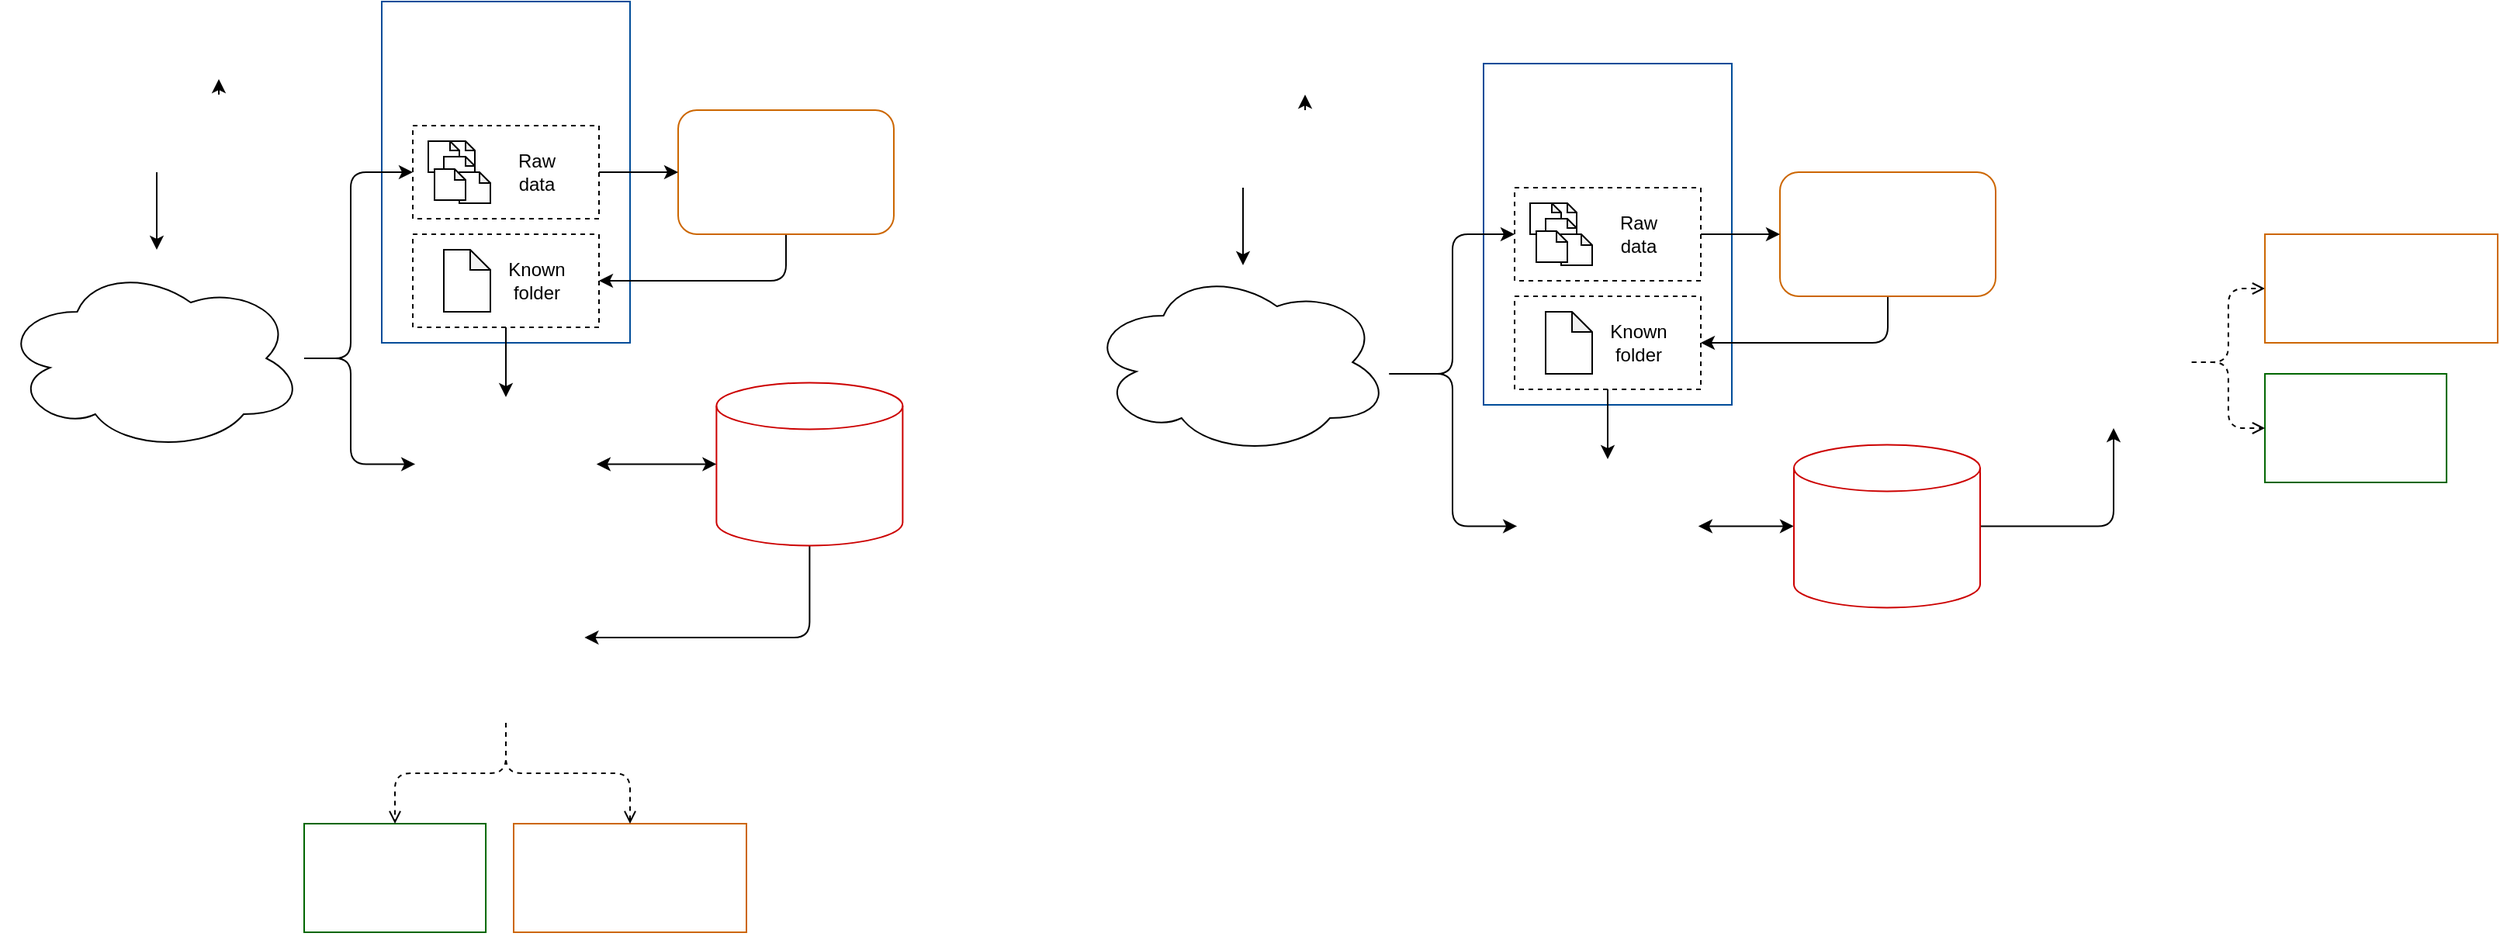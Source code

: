<mxfile version="14.8.1" type="device"><diagram id="zPR2IvL-9yl-A87RdRUC" name="Page-1"><mxGraphModel dx="2272" dy="740" grid="1" gridSize="10" guides="1" tooltips="1" connect="1" arrows="1" fold="1" page="1" pageScale="1" pageWidth="850" pageHeight="1100" math="0" shadow="0"><root><mxCell id="0"/><mxCell id="1" parent="0"/><mxCell id="_0jevbEaSRHHbcdYnSKS-32" value="" style="group" vertex="1" connectable="0" parent="1"><mxGeometry x="-790" y="120" width="607.52" height="600" as="geometry"/></mxCell><mxCell id="RFc5FDlOko7umqWgh6r2-49" value="" style="group" parent="_0jevbEaSRHHbcdYnSKS-32" vertex="1" connectable="0"><mxGeometry x="245" width="160" height="220" as="geometry"/></mxCell><mxCell id="RFc5FDlOko7umqWgh6r2-50" value="" style="rounded=0;whiteSpace=wrap;html=1;spacingLeft=130;strokeColor=#004C99;" parent="RFc5FDlOko7umqWgh6r2-49" vertex="1"><mxGeometry width="160" height="220" as="geometry"/></mxCell><mxCell id="RFc5FDlOko7umqWgh6r2-51" value="" style="group" parent="RFc5FDlOko7umqWgh6r2-49" vertex="1" connectable="0"><mxGeometry x="20" y="150" width="120" height="60" as="geometry"/></mxCell><mxCell id="RFc5FDlOko7umqWgh6r2-52" value="" style="shape=note;whiteSpace=wrap;html=1;backgroundOutline=1;darkOpacity=0.05;size=13;" parent="RFc5FDlOko7umqWgh6r2-51" vertex="1"><mxGeometry x="20" y="10" width="30" height="40" as="geometry"/></mxCell><mxCell id="RFc5FDlOko7umqWgh6r2-53" value="Known&lt;br&gt;folder" style="text;html=1;strokeColor=none;fillColor=none;align=center;verticalAlign=middle;whiteSpace=wrap;rounded=0;" parent="RFc5FDlOko7umqWgh6r2-51" vertex="1"><mxGeometry x="60" y="20" width="40" height="20" as="geometry"/></mxCell><mxCell id="RFc5FDlOko7umqWgh6r2-54" value="" style="rounded=0;whiteSpace=wrap;html=1;dashed=1;strokeColor=#000000;fillColor=none;" parent="RFc5FDlOko7umqWgh6r2-51" vertex="1"><mxGeometry width="120" height="60" as="geometry"/></mxCell><mxCell id="RFc5FDlOko7umqWgh6r2-55" value="" style="group" parent="RFc5FDlOko7umqWgh6r2-49" vertex="1" connectable="0"><mxGeometry x="20" y="80" width="120" height="60" as="geometry"/></mxCell><mxCell id="RFc5FDlOko7umqWgh6r2-56" value="" style="shape=note;whiteSpace=wrap;html=1;backgroundOutline=1;darkOpacity=0.05;size=6;" parent="RFc5FDlOko7umqWgh6r2-55" vertex="1"><mxGeometry x="20" y="10" width="20" height="20" as="geometry"/></mxCell><mxCell id="RFc5FDlOko7umqWgh6r2-57" value="" style="rounded=0;whiteSpace=wrap;html=1;dashed=1;strokeColor=#000000;fillColor=none;" parent="RFc5FDlOko7umqWgh6r2-55" vertex="1"><mxGeometry width="120" height="60" as="geometry"/></mxCell><mxCell id="RFc5FDlOko7umqWgh6r2-58" value="" style="shape=note;whiteSpace=wrap;html=1;backgroundOutline=1;darkOpacity=0.05;size=6;" parent="RFc5FDlOko7umqWgh6r2-55" vertex="1"><mxGeometry x="10" y="10" width="20" height="20" as="geometry"/></mxCell><mxCell id="RFc5FDlOko7umqWgh6r2-59" value="Raw data" style="text;html=1;strokeColor=none;fillColor=none;align=center;verticalAlign=middle;whiteSpace=wrap;rounded=0;" parent="RFc5FDlOko7umqWgh6r2-55" vertex="1"><mxGeometry x="60" y="20" width="40" height="20" as="geometry"/></mxCell><mxCell id="RFc5FDlOko7umqWgh6r2-60" value="" style="shape=note;whiteSpace=wrap;html=1;backgroundOutline=1;darkOpacity=0.05;size=6;" parent="RFc5FDlOko7umqWgh6r2-55" vertex="1"><mxGeometry x="20" y="20" width="20" height="20" as="geometry"/></mxCell><mxCell id="RFc5FDlOko7umqWgh6r2-61" value="" style="shape=note;whiteSpace=wrap;html=1;backgroundOutline=1;darkOpacity=0.05;size=7;" parent="RFc5FDlOko7umqWgh6r2-55" vertex="1"><mxGeometry x="30" y="30" width="20" height="20" as="geometry"/></mxCell><mxCell id="RFc5FDlOko7umqWgh6r2-62" value="" style="shape=note;whiteSpace=wrap;html=1;backgroundOutline=1;darkOpacity=0.05;size=7;" parent="RFc5FDlOko7umqWgh6r2-55" vertex="1"><mxGeometry x="14" y="28" width="20" height="20" as="geometry"/></mxCell><mxCell id="RFc5FDlOko7umqWgh6r2-63" value="" style="shape=image;verticalLabelPosition=bottom;labelBackgroundColor=#ffffff;verticalAlign=top;aspect=fixed;imageAspect=0;image=https://intellipaat.com/mediaFiles/2015/07/hadoop-hdfs.png;" parent="RFc5FDlOko7umqWgh6r2-49" vertex="1"><mxGeometry x="16.42" y="10" width="127.16" height="60" as="geometry"/></mxCell><mxCell id="RFc5FDlOko7umqWgh6r2-66" style="edgeStyle=orthogonalEdgeStyle;rounded=1;orthogonalLoop=1;jettySize=auto;html=1;entryX=0.5;entryY=0;entryDx=0;entryDy=0;startArrow=none;startFill=0;endArrow=classic;endFill=1;" parent="_0jevbEaSRHHbcdYnSKS-32" source="RFc5FDlOko7umqWgh6r2-54" target="RFc5FDlOko7umqWgh6r2-77" edge="1"><mxGeometry x="75" y="50" as="geometry"><Array as="points"/><mxPoint x="315" y="282.5" as="targetPoint"/></mxGeometry></mxCell><mxCell id="RFc5FDlOko7umqWgh6r2-67" style="edgeStyle=orthogonalEdgeStyle;orthogonalLoop=1;jettySize=auto;html=1;rounded=1;" parent="_0jevbEaSRHHbcdYnSKS-32" source="RFc5FDlOko7umqWgh6r2-64" target="RFc5FDlOko7umqWgh6r2-57" edge="1"><mxGeometry x="75" y="50" as="geometry"><Array as="points"><mxPoint x="225" y="230"/><mxPoint x="225" y="110"/></Array></mxGeometry></mxCell><mxCell id="RFc5FDlOko7umqWgh6r2-68" value="" style="shape=image;verticalLabelPosition=bottom;labelBackgroundColor=#ffffff;verticalAlign=top;aspect=fixed;imageAspect=0;image=https://icon-library.com/images/icon-for-dashboard/icon-for-dashboard-1.jpg;" parent="_0jevbEaSRHHbcdYnSKS-32" vertex="1"><mxGeometry x="274.31" y="380" width="101.38" height="85" as="geometry"/></mxCell><mxCell id="RFc5FDlOko7umqWgh6r2-69" style="edgeStyle=orthogonalEdgeStyle;rounded=1;orthogonalLoop=1;jettySize=auto;html=1;startArrow=none;startFill=0;endArrow=classic;endFill=1;" parent="_0jevbEaSRHHbcdYnSKS-32" source="RFc5FDlOko7umqWgh6r2-74" target="RFc5FDlOko7umqWgh6r2-68" edge="1"><mxGeometry x="75" y="50" as="geometry"><Array as="points"><mxPoint x="521" y="410"/></Array></mxGeometry></mxCell><mxCell id="RFc5FDlOko7umqWgh6r2-70" value="" style="shape=image;verticalLabelPosition=bottom;labelBackgroundColor=#ffffff;verticalAlign=top;imageAspect=0;image=http://www.neteye-blog.com/wp-content/uploads/2017/12/Grafana.png;imageBorder=#CC6600;" parent="_0jevbEaSRHHbcdYnSKS-32" vertex="1"><mxGeometry x="330" y="530" width="150" height="70" as="geometry"/></mxCell><mxCell id="RFc5FDlOko7umqWgh6r2-71" value="" style="shape=image;verticalLabelPosition=bottom;labelBackgroundColor=#ffffff;verticalAlign=top;aspect=fixed;imageAspect=0;image=https://cloudo3.com/resource/images/1_q9myzo5Au8OfsaSrCodNmw.png;imageBorder=#006600;" parent="_0jevbEaSRHHbcdYnSKS-32" vertex="1"><mxGeometry x="195" y="530" width="117.04" height="70" as="geometry"/></mxCell><mxCell id="RFc5FDlOko7umqWgh6r2-72" style="rounded=1;orthogonalLoop=1;jettySize=auto;html=1;dashed=1;endArrow=open;endFill=0;entryX=0.5;entryY=0;entryDx=0;entryDy=0;exitX=0.5;exitY=1;exitDx=0;exitDy=0;edgeStyle=orthogonalEdgeStyle;" parent="_0jevbEaSRHHbcdYnSKS-32" source="RFc5FDlOko7umqWgh6r2-68" target="RFc5FDlOko7umqWgh6r2-71" edge="1"><mxGeometry as="geometry"/></mxCell><mxCell id="RFc5FDlOko7umqWgh6r2-73" value="" style="group" parent="_0jevbEaSRHHbcdYnSKS-32" vertex="1" connectable="0"><mxGeometry x="460.69" y="245.71" width="146.83" height="105" as="geometry"/></mxCell><mxCell id="RFc5FDlOko7umqWgh6r2-74" value="" style="shape=cylinder3;whiteSpace=wrap;html=1;boundedLbl=1;backgroundOutline=1;size=15;strokeColor=#CC0000;" parent="RFc5FDlOko7umqWgh6r2-73" vertex="1"><mxGeometry width="120" height="105" as="geometry"/></mxCell><mxCell id="_0jevbEaSRHHbcdYnSKS-5" value="" style="shape=image;verticalLabelPosition=bottom;labelBackgroundColor=#ffffff;verticalAlign=top;aspect=fixed;imageAspect=0;image=https://cdn.holistics.io/landing/databases/timescale.png;" vertex="1" parent="RFc5FDlOko7umqWgh6r2-73"><mxGeometry x="8.9" y="32.72" width="102.21" height="60" as="geometry"/></mxCell><mxCell id="RFc5FDlOko7umqWgh6r2-77" value="" style="shape=image;verticalLabelPosition=bottom;labelBackgroundColor=#ffffff;verticalAlign=top;aspect=fixed;imageAspect=0;image=https://lucianomolinarien.files.wordpress.com/2017/07/spark-streaming.png;" parent="_0jevbEaSRHHbcdYnSKS-32" vertex="1"><mxGeometry x="266.57" y="255" width="116.86" height="86.43" as="geometry"/></mxCell><mxCell id="RFc5FDlOko7umqWgh6r2-78" style="edgeStyle=orthogonalEdgeStyle;rounded=1;orthogonalLoop=1;jettySize=auto;html=1;entryX=0;entryY=0.5;entryDx=0;entryDy=0;entryPerimeter=0;startArrow=classic;startFill=1;endArrow=classic;endFill=1;exitX=1;exitY=0.5;exitDx=0;exitDy=0;" parent="_0jevbEaSRHHbcdYnSKS-32" source="RFc5FDlOko7umqWgh6r2-77" target="RFc5FDlOko7umqWgh6r2-74" edge="1"><mxGeometry x="75" y="50" as="geometry"><mxPoint x="375" y="312.5" as="sourcePoint"/></mxGeometry></mxCell><mxCell id="RFc5FDlOko7umqWgh6r2-79" style="edgeStyle=orthogonalEdgeStyle;rounded=1;orthogonalLoop=1;jettySize=auto;html=1;entryX=1;entryY=0.5;entryDx=0;entryDy=0;startArrow=none;startFill=0;endArrow=classic;endFill=1;exitX=0.5;exitY=1;exitDx=0;exitDy=0;" parent="_0jevbEaSRHHbcdYnSKS-32" source="RFc5FDlOko7umqWgh6r2-81" target="RFc5FDlOko7umqWgh6r2-54" edge="1"><mxGeometry x="75" y="50" as="geometry"><Array as="points"><mxPoint x="506" y="180"/></Array><mxPoint x="491.6" y="140" as="sourcePoint"/></mxGeometry></mxCell><mxCell id="RFc5FDlOko7umqWgh6r2-80" value="" style="group" parent="_0jevbEaSRHHbcdYnSKS-32" vertex="1" connectable="0"><mxGeometry x="436" y="70" width="139" height="80" as="geometry"/></mxCell><mxCell id="RFc5FDlOko7umqWgh6r2-81" value="" style="rounded=1;whiteSpace=wrap;html=1;strokeColor=#CC6600;" parent="RFc5FDlOko7umqWgh6r2-80" vertex="1"><mxGeometry width="139" height="80" as="geometry"/></mxCell><mxCell id="KFlIz_RNdg3xAvyYU0_D-4" value="" style="shape=image;verticalLabelPosition=bottom;labelBackgroundColor=#ffffff;verticalAlign=top;aspect=fixed;imageAspect=0;image=https://miro.medium.com/max/618/1*ON8-2LwG33UulzvHFblmEw.png;" parent="RFc5FDlOko7umqWgh6r2-80" vertex="1"><mxGeometry x="10.53" y="18" width="117.94" height="44" as="geometry"/></mxCell><mxCell id="RFc5FDlOko7umqWgh6r2-83" style="edgeStyle=orthogonalEdgeStyle;rounded=1;orthogonalLoop=1;jettySize=auto;html=1;startArrow=none;startFill=0;endArrow=classic;endFill=1;entryX=0;entryY=0.5;entryDx=0;entryDy=0;" parent="_0jevbEaSRHHbcdYnSKS-32" source="RFc5FDlOko7umqWgh6r2-57" target="RFc5FDlOko7umqWgh6r2-81" edge="1"><mxGeometry x="75" y="50" as="geometry"><mxPoint x="430" y="110" as="targetPoint"/></mxGeometry></mxCell><mxCell id="RFc5FDlOko7umqWgh6r2-84" style="edgeStyle=orthogonalEdgeStyle;rounded=0;orthogonalLoop=1;jettySize=auto;html=1;exitX=0.5;exitY=1;exitDx=0;exitDy=0;" parent="_0jevbEaSRHHbcdYnSKS-32" source="RFc5FDlOko7umqWgh6r2-70" target="RFc5FDlOko7umqWgh6r2-70" edge="1"><mxGeometry x="-427.83" y="610" as="geometry"/></mxCell><mxCell id="RFc5FDlOko7umqWgh6r2-85" style="rounded=1;orthogonalLoop=1;jettySize=auto;html=1;dashed=1;endArrow=open;endFill=0;entryX=0.5;entryY=0;entryDx=0;entryDy=0;edgeStyle=orthogonalEdgeStyle;exitX=0.5;exitY=1;exitDx=0;exitDy=0;" parent="_0jevbEaSRHHbcdYnSKS-32" source="RFc5FDlOko7umqWgh6r2-68" target="RFc5FDlOko7umqWgh6r2-70" edge="1"><mxGeometry as="geometry"><mxPoint x="420" y="470" as="sourcePoint"/><mxPoint x="253.52" y="530" as="targetPoint"/></mxGeometry></mxCell><mxCell id="RFc5FDlOko7umqWgh6r2-99" value="" style="group" parent="_0jevbEaSRHHbcdYnSKS-32" vertex="1" connectable="0"><mxGeometry x="40" y="20" width="120" height="90" as="geometry"/></mxCell><mxCell id="RFc5FDlOko7umqWgh6r2-89" value="" style="shape=image;verticalLabelPosition=bottom;labelBackgroundColor=#ffffff;verticalAlign=top;aspect=fixed;imageAspect=0;image=https://image.flaticon.com/icons/png/512/1758/1758399.png;imageBackground=#ffffff;" parent="RFc5FDlOko7umqWgh6r2-99" vertex="1"><mxGeometry width="40" height="40" as="geometry"/></mxCell><mxCell id="RFc5FDlOko7umqWgh6r2-93" value="" style="shape=image;verticalLabelPosition=bottom;labelBackgroundColor=#ffffff;verticalAlign=top;aspect=fixed;imageAspect=0;image=https://image.flaticon.com/icons/png/512/1758/1758399.png;imageBackground=#ffffff;" parent="RFc5FDlOko7umqWgh6r2-99" vertex="1"><mxGeometry x="40" width="40" height="40" as="geometry"/></mxCell><mxCell id="RFc5FDlOko7umqWgh6r2-95" value="" style="shape=image;verticalLabelPosition=bottom;labelBackgroundColor=#ffffff;verticalAlign=top;aspect=fixed;imageAspect=0;image=https://image.flaticon.com/icons/png/512/1758/1758399.png;imageBackground=#ffffff;" parent="RFc5FDlOko7umqWgh6r2-99" vertex="1"><mxGeometry x="80" width="40" height="40" as="geometry"/></mxCell><mxCell id="RFc5FDlOko7umqWgh6r2-96" value="" style="shape=image;verticalLabelPosition=bottom;labelBackgroundColor=#ffffff;verticalAlign=top;aspect=fixed;imageAspect=0;image=https://image.flaticon.com/icons/png/512/1758/1758399.png;imageBackground=#ffffff;" parent="RFc5FDlOko7umqWgh6r2-99" vertex="1"><mxGeometry y="50" width="40" height="40" as="geometry"/></mxCell><mxCell id="RFc5FDlOko7umqWgh6r2-97" value="" style="shape=image;verticalLabelPosition=bottom;labelBackgroundColor=#ffffff;verticalAlign=top;aspect=fixed;imageAspect=0;image=https://image.flaticon.com/icons/png/512/1758/1758399.png;imageBackground=#ffffff;" parent="RFc5FDlOko7umqWgh6r2-99" vertex="1"><mxGeometry x="40" y="50" width="40" height="40" as="geometry"/></mxCell><mxCell id="RFc5FDlOko7umqWgh6r2-98" value="" style="shape=image;verticalLabelPosition=bottom;labelBackgroundColor=#ffffff;verticalAlign=top;aspect=fixed;imageAspect=0;image=https://image.flaticon.com/icons/png/512/1758/1758399.png;imageBackground=#ffffff;" parent="RFc5FDlOko7umqWgh6r2-99" vertex="1"><mxGeometry x="80" y="50" width="40" height="40" as="geometry"/></mxCell><mxCell id="RFc5FDlOko7umqWgh6r2-101" style="edgeStyle=orthogonalEdgeStyle;rounded=0;orthogonalLoop=1;jettySize=auto;html=1;exitX=0.5;exitY=1;exitDx=0;exitDy=0;entryX=0.5;entryY=0.75;entryDx=0;entryDy=0;entryPerimeter=0;dashed=1;fontSize=15;" parent="RFc5FDlOko7umqWgh6r2-99" source="RFc5FDlOko7umqWgh6r2-95" target="RFc5FDlOko7umqWgh6r2-95" edge="1"><mxGeometry relative="1" as="geometry"/></mxCell><mxCell id="RFc5FDlOko7umqWgh6r2-100" value="" style="group" parent="_0jevbEaSRHHbcdYnSKS-32" vertex="1" connectable="0"><mxGeometry y="170" width="195" height="120" as="geometry"/></mxCell><mxCell id="RFc5FDlOko7umqWgh6r2-64" value="" style="ellipse;shape=cloud;whiteSpace=wrap;html=1;" parent="RFc5FDlOko7umqWgh6r2-100" vertex="1"><mxGeometry width="195" height="120" as="geometry"/></mxCell><mxCell id="RFc5FDlOko7umqWgh6r2-76" value="" style="shape=image;verticalLabelPosition=bottom;labelBackgroundColor=#ffffff;verticalAlign=top;aspect=fixed;imageAspect=0;image=https://hogetech.info/wp-content/uploads/2020/11/apache-kafka.jpg;" parent="RFc5FDlOko7umqWgh6r2-100" vertex="1"><mxGeometry x="60" y="30" width="96.59" height="60" as="geometry"/></mxCell><mxCell id="RFc5FDlOko7umqWgh6r2-65" style="edgeStyle=orthogonalEdgeStyle;orthogonalLoop=1;jettySize=auto;html=1;entryX=0;entryY=0.5;entryDx=0;entryDy=0;rounded=1;" parent="_0jevbEaSRHHbcdYnSKS-32" source="RFc5FDlOko7umqWgh6r2-64" target="RFc5FDlOko7umqWgh6r2-77" edge="1"><mxGeometry x="75" y="50" as="geometry"><Array as="points"><mxPoint x="225" y="230"/><mxPoint x="225" y="298"/></Array><mxPoint x="255" y="312.5" as="targetPoint"/></mxGeometry></mxCell><mxCell id="RFc5FDlOko7umqWgh6r2-102" style="edgeStyle=orthogonalEdgeStyle;rounded=0;orthogonalLoop=1;jettySize=auto;html=1;fontSize=15;" parent="_0jevbEaSRHHbcdYnSKS-32" source="RFc5FDlOko7umqWgh6r2-97" edge="1"><mxGeometry as="geometry"><mxPoint x="100" y="160" as="targetPoint"/></mxGeometry></mxCell><mxCell id="_0jevbEaSRHHbcdYnSKS-33" value="" style="group" vertex="1" connectable="0" parent="1"><mxGeometry x="-90" y="150" width="908.52" height="360.71" as="geometry"/></mxCell><mxCell id="mef56v7t40sgDCGgtsbi-16" value="" style="group" parent="_0jevbEaSRHHbcdYnSKS-33" vertex="1" connectable="0"><mxGeometry x="255" y="10" width="160" height="220" as="geometry"/></mxCell><mxCell id="J2bBp4Mh6nhgFKbhzKyv-13" value="" style="rounded=0;whiteSpace=wrap;html=1;spacingLeft=130;strokeColor=#004C99;" parent="mef56v7t40sgDCGgtsbi-16" vertex="1"><mxGeometry width="160" height="220" as="geometry"/></mxCell><mxCell id="J2bBp4Mh6nhgFKbhzKyv-30" value="" style="group" parent="mef56v7t40sgDCGgtsbi-16" vertex="1" connectable="0"><mxGeometry x="20" y="150" width="120" height="60" as="geometry"/></mxCell><mxCell id="J2bBp4Mh6nhgFKbhzKyv-24" value="" style="shape=note;whiteSpace=wrap;html=1;backgroundOutline=1;darkOpacity=0.05;size=13;" parent="J2bBp4Mh6nhgFKbhzKyv-30" vertex="1"><mxGeometry x="20" y="10" width="30" height="40" as="geometry"/></mxCell><mxCell id="J2bBp4Mh6nhgFKbhzKyv-25" value="Known&lt;br&gt;folder" style="text;html=1;strokeColor=none;fillColor=none;align=center;verticalAlign=middle;whiteSpace=wrap;rounded=0;" parent="J2bBp4Mh6nhgFKbhzKyv-30" vertex="1"><mxGeometry x="60" y="20" width="40" height="20" as="geometry"/></mxCell><mxCell id="J2bBp4Mh6nhgFKbhzKyv-29" value="" style="rounded=0;whiteSpace=wrap;html=1;dashed=1;strokeColor=#000000;fillColor=none;" parent="J2bBp4Mh6nhgFKbhzKyv-30" vertex="1"><mxGeometry width="120" height="60" as="geometry"/></mxCell><mxCell id="J2bBp4Mh6nhgFKbhzKyv-108" value="" style="group" parent="mef56v7t40sgDCGgtsbi-16" vertex="1" connectable="0"><mxGeometry x="20" y="80" width="120" height="60" as="geometry"/></mxCell><mxCell id="J2bBp4Mh6nhgFKbhzKyv-107" value="" style="shape=note;whiteSpace=wrap;html=1;backgroundOutline=1;darkOpacity=0.05;size=6;" parent="J2bBp4Mh6nhgFKbhzKyv-108" vertex="1"><mxGeometry x="20" y="10" width="20" height="20" as="geometry"/></mxCell><mxCell id="J2bBp4Mh6nhgFKbhzKyv-103" value="" style="rounded=0;whiteSpace=wrap;html=1;dashed=1;strokeColor=#000000;fillColor=none;" parent="J2bBp4Mh6nhgFKbhzKyv-108" vertex="1"><mxGeometry width="120" height="60" as="geometry"/></mxCell><mxCell id="J2bBp4Mh6nhgFKbhzKyv-101" value="" style="shape=note;whiteSpace=wrap;html=1;backgroundOutline=1;darkOpacity=0.05;size=6;" parent="J2bBp4Mh6nhgFKbhzKyv-108" vertex="1"><mxGeometry x="10" y="10" width="20" height="20" as="geometry"/></mxCell><mxCell id="J2bBp4Mh6nhgFKbhzKyv-102" value="Raw data" style="text;html=1;strokeColor=none;fillColor=none;align=center;verticalAlign=middle;whiteSpace=wrap;rounded=0;" parent="J2bBp4Mh6nhgFKbhzKyv-108" vertex="1"><mxGeometry x="60" y="20" width="40" height="20" as="geometry"/></mxCell><mxCell id="J2bBp4Mh6nhgFKbhzKyv-104" value="" style="shape=note;whiteSpace=wrap;html=1;backgroundOutline=1;darkOpacity=0.05;size=6;" parent="J2bBp4Mh6nhgFKbhzKyv-108" vertex="1"><mxGeometry x="20" y="20" width="20" height="20" as="geometry"/></mxCell><mxCell id="J2bBp4Mh6nhgFKbhzKyv-105" value="" style="shape=note;whiteSpace=wrap;html=1;backgroundOutline=1;darkOpacity=0.05;size=7;" parent="J2bBp4Mh6nhgFKbhzKyv-108" vertex="1"><mxGeometry x="30" y="30" width="20" height="20" as="geometry"/></mxCell><mxCell id="J2bBp4Mh6nhgFKbhzKyv-106" value="" style="shape=note;whiteSpace=wrap;html=1;backgroundOutline=1;darkOpacity=0.05;size=7;" parent="J2bBp4Mh6nhgFKbhzKyv-108" vertex="1"><mxGeometry x="14" y="28" width="20" height="20" as="geometry"/></mxCell><mxCell id="mef56v7t40sgDCGgtsbi-15" value="" style="shape=image;verticalLabelPosition=bottom;labelBackgroundColor=#ffffff;verticalAlign=top;aspect=fixed;imageAspect=0;image=https://intellipaat.com/mediaFiles/2015/07/hadoop-hdfs.png;" parent="mef56v7t40sgDCGgtsbi-16" vertex="1"><mxGeometry x="16.42" y="10" width="127.16" height="60" as="geometry"/></mxCell><mxCell id="J2bBp4Mh6nhgFKbhzKyv-20" style="edgeStyle=orthogonalEdgeStyle;rounded=1;orthogonalLoop=1;jettySize=auto;html=1;entryX=0.5;entryY=0;entryDx=0;entryDy=0;startArrow=none;startFill=0;endArrow=classic;endFill=1;" parent="_0jevbEaSRHHbcdYnSKS-33" source="J2bBp4Mh6nhgFKbhzKyv-29" target="mef56v7t40sgDCGgtsbi-11" edge="1"><mxGeometry x="85" y="60" as="geometry"><Array as="points"/><mxPoint x="325" y="292.5" as="targetPoint"/></mxGeometry></mxCell><mxCell id="J2bBp4Mh6nhgFKbhzKyv-14" style="edgeStyle=orthogonalEdgeStyle;orthogonalLoop=1;jettySize=auto;html=1;rounded=1;" parent="_0jevbEaSRHHbcdYnSKS-33" source="J2bBp4Mh6nhgFKbhzKyv-11" target="J2bBp4Mh6nhgFKbhzKyv-103" edge="1"><mxGeometry x="85" y="60" as="geometry"><Array as="points"><mxPoint x="235" y="210"/><mxPoint x="235" y="120"/></Array></mxGeometry></mxCell><mxCell id="J2bBp4Mh6nhgFKbhzKyv-124" value="" style="shape=image;verticalLabelPosition=bottom;labelBackgroundColor=#ffffff;verticalAlign=top;aspect=fixed;imageAspect=0;image=https://icon-library.com/images/icon-for-dashboard/icon-for-dashboard-1.jpg;" parent="_0jevbEaSRHHbcdYnSKS-33" vertex="1"><mxGeometry x="610" y="160" width="101.38" height="85" as="geometry"/></mxCell><mxCell id="J2bBp4Mh6nhgFKbhzKyv-127" style="edgeStyle=orthogonalEdgeStyle;rounded=1;orthogonalLoop=1;jettySize=auto;html=1;startArrow=none;startFill=0;endArrow=classic;endFill=1;exitX=1;exitY=0.5;exitDx=0;exitDy=0;exitPerimeter=0;" parent="_0jevbEaSRHHbcdYnSKS-33" source="_0jevbEaSRHHbcdYnSKS-7" target="J2bBp4Mh6nhgFKbhzKyv-124" edge="1"><mxGeometry x="85" y="60" as="geometry"><Array as="points"><mxPoint x="661" y="308"/></Array><mxPoint x="620" y="300" as="sourcePoint"/></mxGeometry></mxCell><mxCell id="mef56v7t40sgDCGgtsbi-3" style="rounded=1;orthogonalLoop=1;jettySize=auto;html=1;dashed=1;endArrow=open;endFill=0;entryX=0;entryY=0.5;entryDx=0;entryDy=0;exitX=1;exitY=0.5;exitDx=0;exitDy=0;edgeStyle=orthogonalEdgeStyle;" parent="_0jevbEaSRHHbcdYnSKS-33" source="J2bBp4Mh6nhgFKbhzKyv-124" target="_0jevbEaSRHHbcdYnSKS-10" edge="1"><mxGeometry x="10" y="10" as="geometry"><mxPoint x="758.52" y="145" as="targetPoint"/></mxGeometry></mxCell><mxCell id="mef56v7t40sgDCGgtsbi-4" value="" style="shape=image;verticalLabelPosition=bottom;labelBackgroundColor=#ffffff;verticalAlign=top;aspect=fixed;imageAspect=0;image=https://cloudo3.com/resource/images/1_q9myzo5Au8OfsaSrCodNmw.png;imageBorder=#006600;" parent="_0jevbEaSRHHbcdYnSKS-33" vertex="1"><mxGeometry x="758.52" y="210" width="117.04" height="70" as="geometry"/></mxCell><mxCell id="mef56v7t40sgDCGgtsbi-5" style="rounded=1;orthogonalLoop=1;jettySize=auto;html=1;dashed=1;endArrow=open;endFill=0;entryX=0;entryY=0.5;entryDx=0;entryDy=0;exitX=1;exitY=0.5;exitDx=0;exitDy=0;edgeStyle=orthogonalEdgeStyle;" parent="_0jevbEaSRHHbcdYnSKS-33" source="J2bBp4Mh6nhgFKbhzKyv-124" target="mef56v7t40sgDCGgtsbi-4" edge="1"><mxGeometry x="10" y="10" as="geometry"/></mxCell><mxCell id="mef56v7t40sgDCGgtsbi-11" value="" style="shape=image;verticalLabelPosition=bottom;labelBackgroundColor=#ffffff;verticalAlign=top;aspect=fixed;imageAspect=0;image=https://lucianomolinarien.files.wordpress.com/2017/07/spark-streaming.png;" parent="_0jevbEaSRHHbcdYnSKS-33" vertex="1"><mxGeometry x="276.57" y="265" width="116.86" height="86.43" as="geometry"/></mxCell><mxCell id="J2bBp4Mh6nhgFKbhzKyv-23" style="edgeStyle=orthogonalEdgeStyle;rounded=1;orthogonalLoop=1;jettySize=auto;html=1;entryX=0;entryY=0.5;entryDx=0;entryDy=0;entryPerimeter=0;startArrow=classic;startFill=1;endArrow=classic;endFill=1;exitX=1;exitY=0.5;exitDx=0;exitDy=0;" parent="_0jevbEaSRHHbcdYnSKS-33" source="mef56v7t40sgDCGgtsbi-11" target="_0jevbEaSRHHbcdYnSKS-7" edge="1"><mxGeometry x="85" y="60" as="geometry"><mxPoint x="385" y="322.5" as="sourcePoint"/><mxPoint x="455.5" y="307.5" as="targetPoint"/></mxGeometry></mxCell><mxCell id="J2bBp4Mh6nhgFKbhzKyv-112" style="edgeStyle=orthogonalEdgeStyle;rounded=1;orthogonalLoop=1;jettySize=auto;html=1;entryX=1;entryY=0.5;entryDx=0;entryDy=0;startArrow=none;startFill=0;endArrow=classic;endFill=1;exitX=0.5;exitY=1;exitDx=0;exitDy=0;" parent="_0jevbEaSRHHbcdYnSKS-33" source="mef56v7t40sgDCGgtsbi-13" target="J2bBp4Mh6nhgFKbhzKyv-29" edge="1"><mxGeometry x="85" y="60" as="geometry"><Array as="points"><mxPoint x="516" y="190"/></Array><mxPoint x="501.6" y="150" as="sourcePoint"/></mxGeometry></mxCell><mxCell id="mef56v7t40sgDCGgtsbi-14" value="" style="group" parent="_0jevbEaSRHHbcdYnSKS-33" vertex="1" connectable="0"><mxGeometry x="446" y="80" width="139" height="80" as="geometry"/></mxCell><mxCell id="mef56v7t40sgDCGgtsbi-13" value="" style="rounded=1;whiteSpace=wrap;html=1;strokeColor=#CC6600;" parent="mef56v7t40sgDCGgtsbi-14" vertex="1"><mxGeometry width="139" height="80" as="geometry"/></mxCell><mxCell id="KFlIz_RNdg3xAvyYU0_D-6" value="" style="shape=image;verticalLabelPosition=bottom;labelBackgroundColor=#ffffff;verticalAlign=top;aspect=fixed;imageAspect=0;image=https://miro.medium.com/max/618/1*ON8-2LwG33UulzvHFblmEw.png;" parent="mef56v7t40sgDCGgtsbi-14" vertex="1"><mxGeometry x="10.0" y="18" width="117.94" height="44" as="geometry"/></mxCell><mxCell id="J2bBp4Mh6nhgFKbhzKyv-111" style="edgeStyle=orthogonalEdgeStyle;rounded=1;orthogonalLoop=1;jettySize=auto;html=1;startArrow=none;startFill=0;endArrow=classic;endFill=1;entryX=0;entryY=0.5;entryDx=0;entryDy=0;" parent="_0jevbEaSRHHbcdYnSKS-33" source="J2bBp4Mh6nhgFKbhzKyv-103" target="mef56v7t40sgDCGgtsbi-13" edge="1"><mxGeometry x="85" y="60" as="geometry"><mxPoint x="440" y="120" as="targetPoint"/></mxGeometry></mxCell><mxCell id="RFc5FDlOko7umqWgh6r2-1" style="edgeStyle=orthogonalEdgeStyle;rounded=0;orthogonalLoop=1;jettySize=auto;html=1;exitX=0.5;exitY=1;exitDx=0;exitDy=0;" parent="_0jevbEaSRHHbcdYnSKS-33" edge="1"><mxGeometry x="10" y="10" as="geometry"><mxPoint x="828.52" y="180" as="sourcePoint"/><mxPoint x="828.52" y="180" as="targetPoint"/></mxGeometry></mxCell><mxCell id="_0jevbEaSRHHbcdYnSKS-9" value="" style="group" vertex="1" connectable="0" parent="_0jevbEaSRHHbcdYnSKS-33"><mxGeometry x="455.0" y="255.71" width="120" height="105" as="geometry"/></mxCell><mxCell id="_0jevbEaSRHHbcdYnSKS-7" value="" style="shape=cylinder3;whiteSpace=wrap;html=1;boundedLbl=1;backgroundOutline=1;size=15;strokeColor=#CC0000;" vertex="1" parent="_0jevbEaSRHHbcdYnSKS-9"><mxGeometry width="120" height="105" as="geometry"/></mxCell><mxCell id="_0jevbEaSRHHbcdYnSKS-8" value="" style="shape=image;verticalLabelPosition=bottom;labelBackgroundColor=#ffffff;verticalAlign=top;aspect=fixed;imageAspect=0;image=https://cdn.holistics.io/landing/databases/timescale.png;" vertex="1" parent="_0jevbEaSRHHbcdYnSKS-9"><mxGeometry x="8.9" y="32.72" width="102.21" height="60" as="geometry"/></mxCell><mxCell id="_0jevbEaSRHHbcdYnSKS-10" value="" style="shape=image;verticalLabelPosition=bottom;labelBackgroundColor=#ffffff;verticalAlign=top;imageAspect=0;image=http://www.neteye-blog.com/wp-content/uploads/2017/12/Grafana.png;imageBorder=#CC6600;" vertex="1" parent="_0jevbEaSRHHbcdYnSKS-33"><mxGeometry x="758.52" y="120" width="150" height="70" as="geometry"/></mxCell><mxCell id="_0jevbEaSRHHbcdYnSKS-22" value="" style="group" vertex="1" connectable="0" parent="_0jevbEaSRHHbcdYnSKS-33"><mxGeometry x="40" width="120" height="90" as="geometry"/></mxCell><mxCell id="_0jevbEaSRHHbcdYnSKS-23" value="" style="shape=image;verticalLabelPosition=bottom;labelBackgroundColor=#ffffff;verticalAlign=top;aspect=fixed;imageAspect=0;image=https://image.flaticon.com/icons/png/512/1758/1758399.png;imageBackground=#ffffff;" vertex="1" parent="_0jevbEaSRHHbcdYnSKS-22"><mxGeometry width="40" height="40" as="geometry"/></mxCell><mxCell id="_0jevbEaSRHHbcdYnSKS-24" value="" style="shape=image;verticalLabelPosition=bottom;labelBackgroundColor=#ffffff;verticalAlign=top;aspect=fixed;imageAspect=0;image=https://image.flaticon.com/icons/png/512/1758/1758399.png;imageBackground=#ffffff;" vertex="1" parent="_0jevbEaSRHHbcdYnSKS-22"><mxGeometry x="40" width="40" height="40" as="geometry"/></mxCell><mxCell id="_0jevbEaSRHHbcdYnSKS-25" value="" style="shape=image;verticalLabelPosition=bottom;labelBackgroundColor=#ffffff;verticalAlign=top;aspect=fixed;imageAspect=0;image=https://image.flaticon.com/icons/png/512/1758/1758399.png;imageBackground=#ffffff;" vertex="1" parent="_0jevbEaSRHHbcdYnSKS-22"><mxGeometry x="80" width="40" height="40" as="geometry"/></mxCell><mxCell id="_0jevbEaSRHHbcdYnSKS-26" value="" style="shape=image;verticalLabelPosition=bottom;labelBackgroundColor=#ffffff;verticalAlign=top;aspect=fixed;imageAspect=0;image=https://image.flaticon.com/icons/png/512/1758/1758399.png;imageBackground=#ffffff;" vertex="1" parent="_0jevbEaSRHHbcdYnSKS-22"><mxGeometry y="50" width="40" height="40" as="geometry"/></mxCell><mxCell id="_0jevbEaSRHHbcdYnSKS-27" value="" style="shape=image;verticalLabelPosition=bottom;labelBackgroundColor=#ffffff;verticalAlign=top;aspect=fixed;imageAspect=0;image=https://image.flaticon.com/icons/png/512/1758/1758399.png;imageBackground=#ffffff;" vertex="1" parent="_0jevbEaSRHHbcdYnSKS-22"><mxGeometry x="40" y="50" width="40" height="40" as="geometry"/></mxCell><mxCell id="_0jevbEaSRHHbcdYnSKS-28" value="" style="shape=image;verticalLabelPosition=bottom;labelBackgroundColor=#ffffff;verticalAlign=top;aspect=fixed;imageAspect=0;image=https://image.flaticon.com/icons/png/512/1758/1758399.png;imageBackground=#ffffff;" vertex="1" parent="_0jevbEaSRHHbcdYnSKS-22"><mxGeometry x="80" y="50" width="40" height="40" as="geometry"/></mxCell><mxCell id="_0jevbEaSRHHbcdYnSKS-29" style="edgeStyle=orthogonalEdgeStyle;rounded=0;orthogonalLoop=1;jettySize=auto;html=1;exitX=0.5;exitY=1;exitDx=0;exitDy=0;entryX=0.5;entryY=0.75;entryDx=0;entryDy=0;entryPerimeter=0;dashed=1;fontSize=15;" edge="1" parent="_0jevbEaSRHHbcdYnSKS-22" source="_0jevbEaSRHHbcdYnSKS-25" target="_0jevbEaSRHHbcdYnSKS-25"><mxGeometry relative="1" as="geometry"/></mxCell><mxCell id="_0jevbEaSRHHbcdYnSKS-30" style="edgeStyle=orthogonalEdgeStyle;rounded=0;orthogonalLoop=1;jettySize=auto;html=1;fontSize=15;" edge="1" source="_0jevbEaSRHHbcdYnSKS-27" parent="_0jevbEaSRHHbcdYnSKS-33"><mxGeometry y="-20" as="geometry"><mxPoint x="100" y="140" as="targetPoint"/></mxGeometry></mxCell><mxCell id="_0jevbEaSRHHbcdYnSKS-31" value="" style="group" vertex="1" connectable="0" parent="_0jevbEaSRHHbcdYnSKS-33"><mxGeometry y="142.5" width="195" height="120" as="geometry"/></mxCell><mxCell id="J2bBp4Mh6nhgFKbhzKyv-11" value="" style="ellipse;shape=cloud;whiteSpace=wrap;html=1;" parent="_0jevbEaSRHHbcdYnSKS-31" vertex="1"><mxGeometry width="195" height="120" as="geometry"/></mxCell><mxCell id="mef56v7t40sgDCGgtsbi-10" value="" style="shape=image;verticalLabelPosition=bottom;labelBackgroundColor=#ffffff;verticalAlign=top;aspect=fixed;imageAspect=0;image=https://hogetech.info/wp-content/uploads/2020/11/apache-kafka.jpg;" parent="_0jevbEaSRHHbcdYnSKS-31" vertex="1"><mxGeometry x="60" y="30" width="96.59" height="60" as="geometry"/></mxCell><mxCell id="J2bBp4Mh6nhgFKbhzKyv-19" style="edgeStyle=orthogonalEdgeStyle;orthogonalLoop=1;jettySize=auto;html=1;entryX=0;entryY=0.5;entryDx=0;entryDy=0;rounded=1;" parent="_0jevbEaSRHHbcdYnSKS-33" source="J2bBp4Mh6nhgFKbhzKyv-11" target="mef56v7t40sgDCGgtsbi-11" edge="1"><mxGeometry x="85" y="60" as="geometry"><Array as="points"><mxPoint x="235" y="210"/><mxPoint x="235" y="308"/></Array><mxPoint x="265" y="322.5" as="targetPoint"/></mxGeometry></mxCell></root></mxGraphModel></diagram></mxfile>